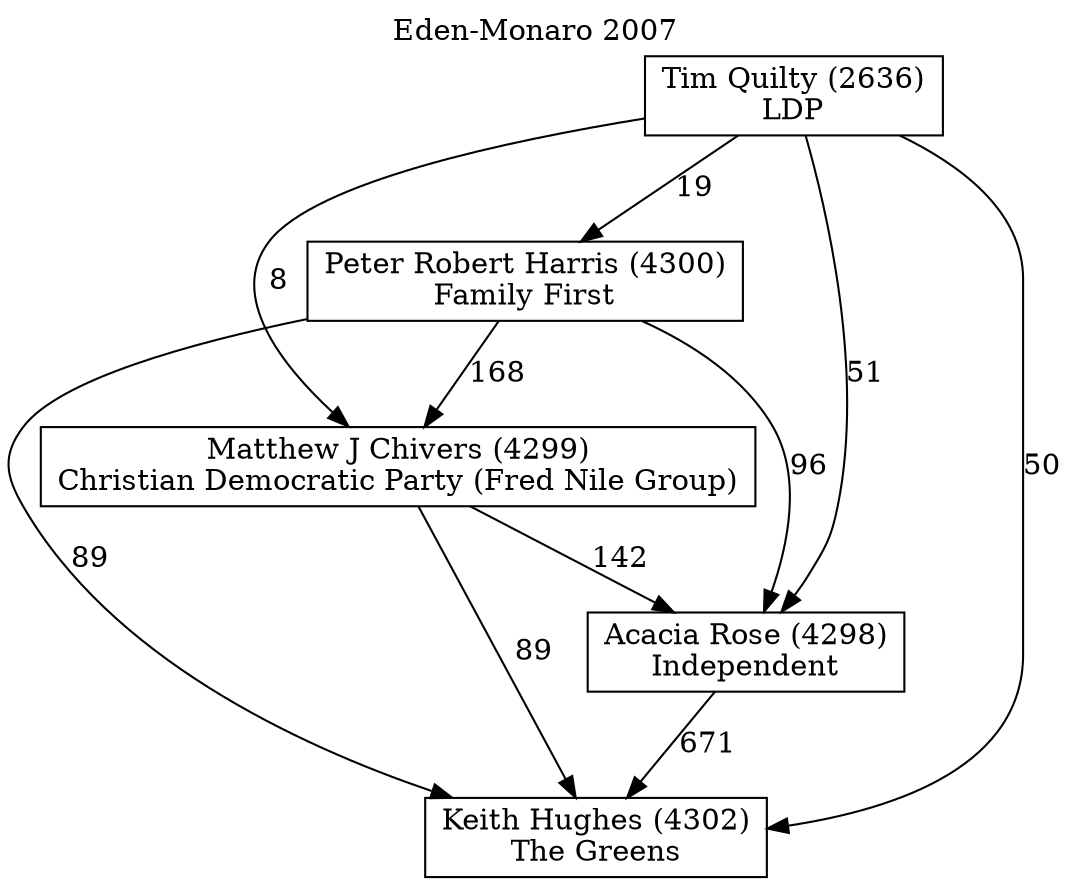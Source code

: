 // House preference flow
digraph "Keith Hughes (4302)_Eden-Monaro_2007" {
	graph [label="Eden-Monaro 2007" labelloc=t mclimit=10]
	node [shape=box]
	"Keith Hughes (4302)" [label="Keith Hughes (4302)
The Greens"]
	"Acacia Rose (4298)" [label="Acacia Rose (4298)
Independent"]
	"Matthew J Chivers (4299)" [label="Matthew J Chivers (4299)
Christian Democratic Party (Fred Nile Group)"]
	"Peter Robert Harris (4300)" [label="Peter Robert Harris (4300)
Family First"]
	"Tim Quilty (2636)" [label="Tim Quilty (2636)
LDP"]
	"Keith Hughes (4302)" [label="Keith Hughes (4302)
The Greens"]
	"Matthew J Chivers (4299)" [label="Matthew J Chivers (4299)
Christian Democratic Party (Fred Nile Group)"]
	"Peter Robert Harris (4300)" [label="Peter Robert Harris (4300)
Family First"]
	"Tim Quilty (2636)" [label="Tim Quilty (2636)
LDP"]
	"Keith Hughes (4302)" [label="Keith Hughes (4302)
The Greens"]
	"Peter Robert Harris (4300)" [label="Peter Robert Harris (4300)
Family First"]
	"Tim Quilty (2636)" [label="Tim Quilty (2636)
LDP"]
	"Keith Hughes (4302)" [label="Keith Hughes (4302)
The Greens"]
	"Tim Quilty (2636)" [label="Tim Quilty (2636)
LDP"]
	"Tim Quilty (2636)" [label="Tim Quilty (2636)
LDP"]
	"Peter Robert Harris (4300)" [label="Peter Robert Harris (4300)
Family First"]
	"Tim Quilty (2636)" [label="Tim Quilty (2636)
LDP"]
	"Tim Quilty (2636)" [label="Tim Quilty (2636)
LDP"]
	"Matthew J Chivers (4299)" [label="Matthew J Chivers (4299)
Christian Democratic Party (Fred Nile Group)"]
	"Peter Robert Harris (4300)" [label="Peter Robert Harris (4300)
Family First"]
	"Tim Quilty (2636)" [label="Tim Quilty (2636)
LDP"]
	"Matthew J Chivers (4299)" [label="Matthew J Chivers (4299)
Christian Democratic Party (Fred Nile Group)"]
	"Tim Quilty (2636)" [label="Tim Quilty (2636)
LDP"]
	"Tim Quilty (2636)" [label="Tim Quilty (2636)
LDP"]
	"Peter Robert Harris (4300)" [label="Peter Robert Harris (4300)
Family First"]
	"Tim Quilty (2636)" [label="Tim Quilty (2636)
LDP"]
	"Tim Quilty (2636)" [label="Tim Quilty (2636)
LDP"]
	"Acacia Rose (4298)" [label="Acacia Rose (4298)
Independent"]
	"Matthew J Chivers (4299)" [label="Matthew J Chivers (4299)
Christian Democratic Party (Fred Nile Group)"]
	"Peter Robert Harris (4300)" [label="Peter Robert Harris (4300)
Family First"]
	"Tim Quilty (2636)" [label="Tim Quilty (2636)
LDP"]
	"Acacia Rose (4298)" [label="Acacia Rose (4298)
Independent"]
	"Peter Robert Harris (4300)" [label="Peter Robert Harris (4300)
Family First"]
	"Tim Quilty (2636)" [label="Tim Quilty (2636)
LDP"]
	"Acacia Rose (4298)" [label="Acacia Rose (4298)
Independent"]
	"Tim Quilty (2636)" [label="Tim Quilty (2636)
LDP"]
	"Tim Quilty (2636)" [label="Tim Quilty (2636)
LDP"]
	"Peter Robert Harris (4300)" [label="Peter Robert Harris (4300)
Family First"]
	"Tim Quilty (2636)" [label="Tim Quilty (2636)
LDP"]
	"Tim Quilty (2636)" [label="Tim Quilty (2636)
LDP"]
	"Matthew J Chivers (4299)" [label="Matthew J Chivers (4299)
Christian Democratic Party (Fred Nile Group)"]
	"Peter Robert Harris (4300)" [label="Peter Robert Harris (4300)
Family First"]
	"Tim Quilty (2636)" [label="Tim Quilty (2636)
LDP"]
	"Matthew J Chivers (4299)" [label="Matthew J Chivers (4299)
Christian Democratic Party (Fred Nile Group)"]
	"Tim Quilty (2636)" [label="Tim Quilty (2636)
LDP"]
	"Tim Quilty (2636)" [label="Tim Quilty (2636)
LDP"]
	"Peter Robert Harris (4300)" [label="Peter Robert Harris (4300)
Family First"]
	"Tim Quilty (2636)" [label="Tim Quilty (2636)
LDP"]
	"Tim Quilty (2636)" [label="Tim Quilty (2636)
LDP"]
	"Acacia Rose (4298)" -> "Keith Hughes (4302)" [label=671]
	"Matthew J Chivers (4299)" -> "Acacia Rose (4298)" [label=142]
	"Peter Robert Harris (4300)" -> "Matthew J Chivers (4299)" [label=168]
	"Tim Quilty (2636)" -> "Peter Robert Harris (4300)" [label=19]
	"Matthew J Chivers (4299)" -> "Keith Hughes (4302)" [label=89]
	"Peter Robert Harris (4300)" -> "Keith Hughes (4302)" [label=89]
	"Tim Quilty (2636)" -> "Keith Hughes (4302)" [label=50]
	"Tim Quilty (2636)" -> "Matthew J Chivers (4299)" [label=8]
	"Peter Robert Harris (4300)" -> "Acacia Rose (4298)" [label=96]
	"Tim Quilty (2636)" -> "Acacia Rose (4298)" [label=51]
}
